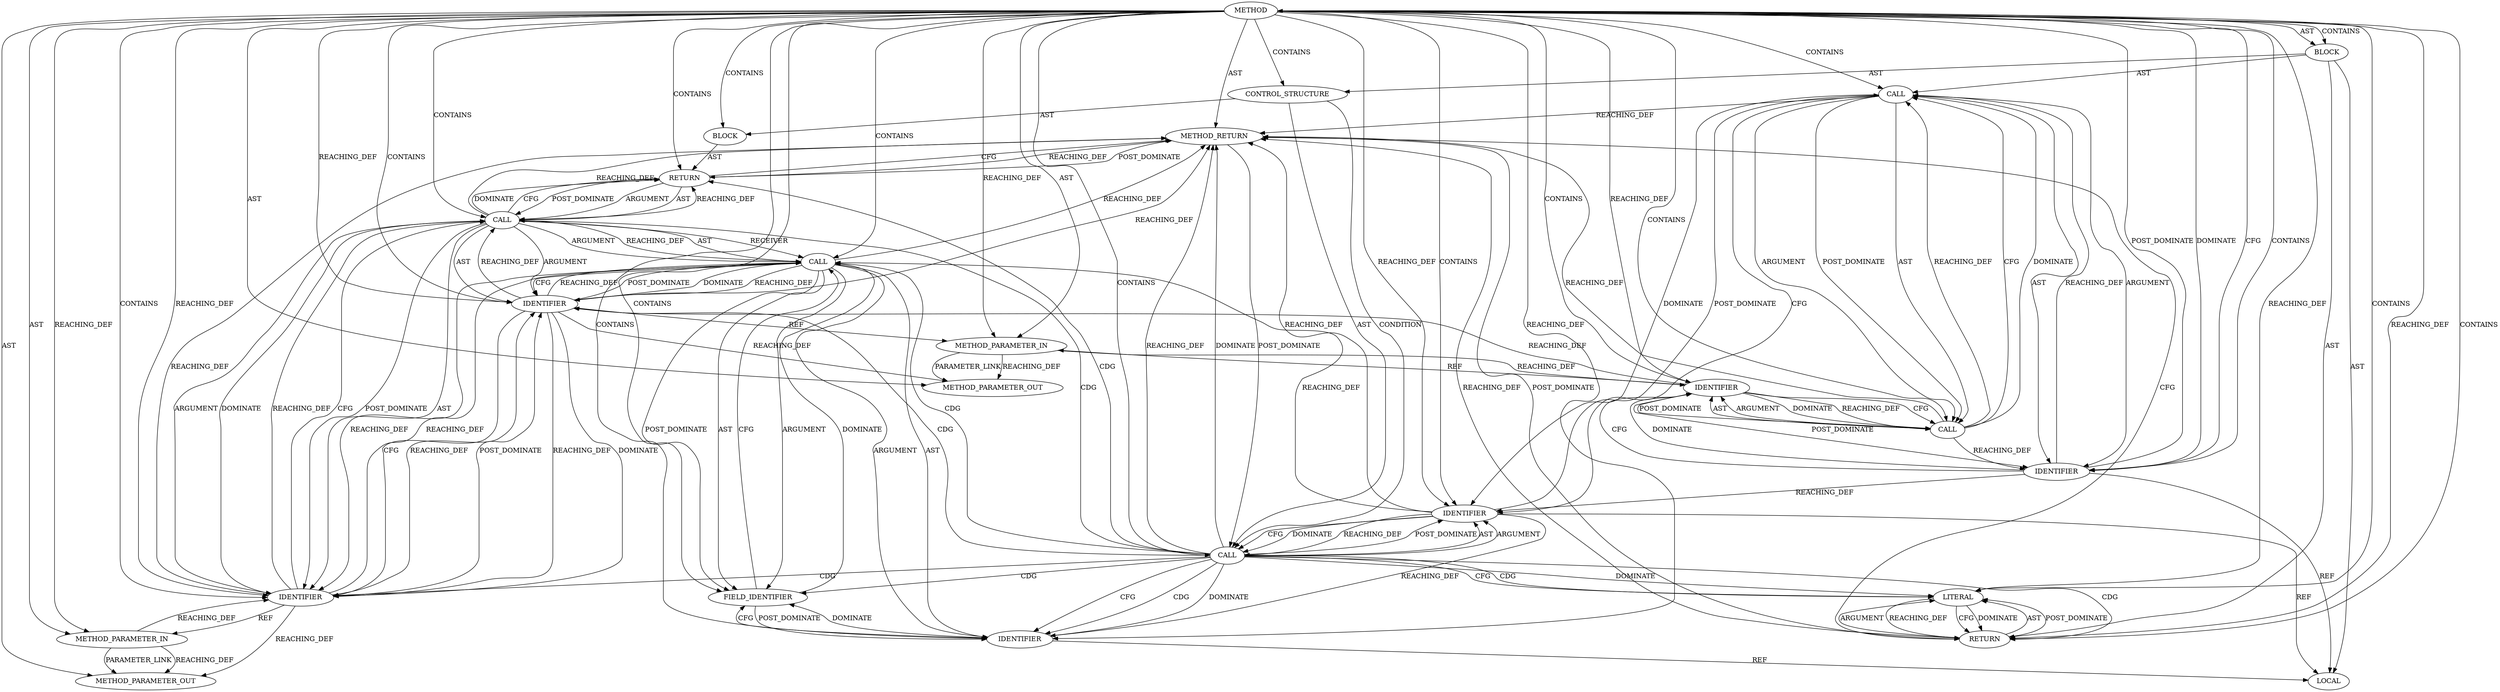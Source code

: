 digraph {
  6241 [label=METHOD COLUMN_NUMBER=1 LINE_NUMBER=228 COLUMN_NUMBER_END=1 IS_EXTERNAL=false SIGNATURE="int tls_handle_open_record (sock*,int)" NAME="tls_handle_open_record" AST_PARENT_TYPE="TYPE_DECL" AST_PARENT_FULL_NAME="tls_main.c:<global>" ORDER=96 CODE="static int tls_handle_open_record(struct sock *sk, int flags)
{
	struct tls_context *ctx = tls_get_ctx(sk);

	if (tls_is_pending_open_record(ctx))
		return ctx->push_pending_record(sk, flags);

	return 0;
}" FULL_NAME="tls_handle_open_record" LINE_NUMBER_END=236 FILENAME="tls_main.c"]
  6246 [label=CALL ORDER=2 ARGUMENT_INDEX=-1 CODE="*ctx = tls_get_ctx(sk)" COLUMN_NUMBER=21 METHOD_FULL_NAME="<operator>.assignment" LINE_NUMBER=230 TYPE_FULL_NAME="<empty>" DISPATCH_TYPE="STATIC_DISPATCH" SIGNATURE="" NAME="<operator>.assignment"]
  6262 [label=LITERAL ORDER=1 ARGUMENT_INDEX=-1 CODE="0" COLUMN_NUMBER=9 LINE_NUMBER=235 TYPE_FULL_NAME="int"]
  6263 [label=METHOD_RETURN ORDER=4 CODE="RET" COLUMN_NUMBER=1 LINE_NUMBER=228 TYPE_FULL_NAME="int" EVALUATION_STRATEGY="BY_VALUE"]
  6247 [label=IDENTIFIER ORDER=1 ARGUMENT_INDEX=1 CODE="ctx" COLUMN_NUMBER=22 LINE_NUMBER=230 TYPE_FULL_NAME="tls_context*" NAME="ctx"]
  21445 [label=METHOD_PARAMETER_OUT ORDER=2 CODE="int flags" IS_VARIADIC=false COLUMN_NUMBER=52 LINE_NUMBER=228 TYPE_FULL_NAME="int" EVALUATION_STRATEGY="BY_VALUE" INDEX=2 NAME="flags"]
  6253 [label=BLOCK ORDER=2 ARGUMENT_INDEX=-1 CODE="<empty>" COLUMN_NUMBER=3 LINE_NUMBER=233 TYPE_FULL_NAME="void"]
  6255 [label=CALL ORDER=1 ARGUMENT_INDEX=-1 CODE="ctx->push_pending_record(sk, flags)" COLUMN_NUMBER=10 METHOD_FULL_NAME="tls_context.push_pending_record" LINE_NUMBER=233 TYPE_FULL_NAME="<empty>" DISPATCH_TYPE="STATIC_DISPATCH" SIGNATURE="" NAME="push_pending_record"]
  6254 [label=RETURN ORDER=1 ARGUMENT_INDEX=1 CODE="return ctx->push_pending_record(sk, flags);" COLUMN_NUMBER=3 LINE_NUMBER=233]
  6250 [label=CONTROL_STRUCTURE CONTROL_STRUCTURE_TYPE="IF" ORDER=3 PARSER_TYPE_NAME="CASTIfStatement" ARGUMENT_INDEX=-1 CODE="if (tls_is_pending_open_record(ctx))" COLUMN_NUMBER=2 LINE_NUMBER=232]
  6251 [label=CALL ORDER=1 ARGUMENT_INDEX=-1 CODE="tls_is_pending_open_record(ctx)" COLUMN_NUMBER=6 METHOD_FULL_NAME="tls_is_pending_open_record" LINE_NUMBER=232 TYPE_FULL_NAME="<empty>" DISPATCH_TYPE="STATIC_DISPATCH" SIGNATURE="" NAME="tls_is_pending_open_record"]
  6244 [label=BLOCK ORDER=3 ARGUMENT_INDEX=-1 CODE="{
	struct tls_context *ctx = tls_get_ctx(sk);

	if (tls_is_pending_open_record(ctx))
		return ctx->push_pending_record(sk, flags);

	return 0;
}" COLUMN_NUMBER=1 LINE_NUMBER=229 TYPE_FULL_NAME="void"]
  6260 [label=IDENTIFIER ORDER=3 ARGUMENT_INDEX=2 CODE="flags" COLUMN_NUMBER=39 LINE_NUMBER=233 TYPE_FULL_NAME="int" NAME="flags"]
  6257 [label=IDENTIFIER ORDER=1 ARGUMENT_INDEX=1 CODE="ctx" COLUMN_NUMBER=10 LINE_NUMBER=233 TYPE_FULL_NAME="tls_context*" NAME="ctx"]
  6243 [label=METHOD_PARAMETER_IN ORDER=2 CODE="int flags" IS_VARIADIC=false COLUMN_NUMBER=52 LINE_NUMBER=228 TYPE_FULL_NAME="int" EVALUATION_STRATEGY="BY_VALUE" INDEX=2 NAME="flags"]
  6248 [label=CALL ORDER=2 ARGUMENT_INDEX=2 CODE="tls_get_ctx(sk)" COLUMN_NUMBER=28 METHOD_FULL_NAME="tls_get_ctx" LINE_NUMBER=230 TYPE_FULL_NAME="<empty>" DISPATCH_TYPE="STATIC_DISPATCH" SIGNATURE="" NAME="tls_get_ctx"]
  6261 [label=RETURN ORDER=4 ARGUMENT_INDEX=-1 CODE="return 0;" COLUMN_NUMBER=2 LINE_NUMBER=235]
  6249 [label=IDENTIFIER ORDER=1 ARGUMENT_INDEX=1 CODE="sk" COLUMN_NUMBER=40 LINE_NUMBER=230 TYPE_FULL_NAME="sock*" NAME="sk"]
  6252 [label=IDENTIFIER ORDER=1 ARGUMENT_INDEX=1 CODE="ctx" COLUMN_NUMBER=33 LINE_NUMBER=232 TYPE_FULL_NAME="tls_context*" NAME="ctx"]
  21444 [label=METHOD_PARAMETER_OUT ORDER=1 CODE="struct sock *sk" IS_VARIADIC=false COLUMN_NUMBER=35 LINE_NUMBER=228 TYPE_FULL_NAME="sock*" EVALUATION_STRATEGY="BY_VALUE" INDEX=1 NAME="sk"]
  6259 [label=IDENTIFIER ORDER=2 ARGUMENT_INDEX=1 CODE="sk" COLUMN_NUMBER=35 LINE_NUMBER=233 TYPE_FULL_NAME="sock*" NAME="sk"]
  6258 [label=FIELD_IDENTIFIER ORDER=2 ARGUMENT_INDEX=2 CODE="push_pending_record" COLUMN_NUMBER=10 LINE_NUMBER=233 CANONICAL_NAME="push_pending_record"]
  6245 [label=LOCAL ORDER=1 CODE="struct tls_context* ctx" COLUMN_NUMBER=21 LINE_NUMBER=230 TYPE_FULL_NAME="tls_context*" NAME="ctx"]
  6242 [label=METHOD_PARAMETER_IN ORDER=1 CODE="struct sock *sk" IS_VARIADIC=false COLUMN_NUMBER=35 LINE_NUMBER=228 TYPE_FULL_NAME="sock*" EVALUATION_STRATEGY="BY_VALUE" INDEX=1 NAME="sk"]
  6256 [label=CALL ORDER=1 ARGUMENT_INDEX=0 CODE="ctx->push_pending_record" COLUMN_NUMBER=10 METHOD_FULL_NAME="<operator>.indirectFieldAccess" LINE_NUMBER=233 TYPE_FULL_NAME="<empty>" DISPATCH_TYPE="STATIC_DISPATCH" SIGNATURE="" NAME="<operator>.indirectFieldAccess"]
  6248 -> 6263 [label=REACHING_DEF VARIABLE="tls_get_ctx(sk)"]
  6251 -> 6258 [label=CDG ]
  6246 -> 6247 [label=ARGUMENT ]
  6254 -> 6255 [label=POST_DOMINATE ]
  6256 -> 6263 [label=REACHING_DEF VARIABLE="ctx->push_pending_record"]
  6241 -> 6251 [label=CONTAINS ]
  6258 -> 6257 [label=POST_DOMINATE ]
  6254 -> 6255 [label=ARGUMENT ]
  6246 -> 6252 [label=CFG ]
  6259 -> 6260 [label=REACHING_DEF VARIABLE="sk"]
  6255 -> 6260 [label=AST ]
  6246 -> 6247 [label=AST ]
  6256 -> 6257 [label=ARGUMENT ]
  6251 -> 6260 [label=CDG ]
  6262 -> 6261 [label=REACHING_DEF VARIABLE="0"]
  6250 -> 6251 [label=CONDITION ]
  6260 -> 6256 [label=REACHING_DEF VARIABLE="flags"]
  6251 -> 6263 [label=REACHING_DEF VARIABLE="tls_is_pending_open_record(ctx)"]
  6241 -> 6252 [label=CONTAINS ]
  6244 -> 6261 [label=AST ]
  6255 -> 6259 [label=ARGUMENT ]
  6241 -> 6254 [label=CONTAINS ]
  6242 -> 21444 [label=PARAMETER_LINK ]
  6261 -> 6262 [label=AST ]
  6241 -> 6258 [label=CONTAINS ]
  6251 -> 6262 [label=DOMINATE ]
  6257 -> 6258 [label=DOMINATE ]
  6251 -> 6252 [label=POST_DOMINATE ]
  6258 -> 6256 [label=CFG ]
  6255 -> 6259 [label=AST ]
  6252 -> 6256 [label=REACHING_DEF VARIABLE="ctx"]
  6241 -> 6244 [label=CONTAINS ]
  6261 -> 6262 [label=POST_DOMINATE ]
  6255 -> 6254 [label=REACHING_DEF VARIABLE="ctx->push_pending_record(sk, flags)"]
  6247 -> 6252 [label=REACHING_DEF VARIABLE="ctx"]
  6254 -> 6263 [label=CFG ]
  6259 -> 6260 [label=DOMINATE ]
  6248 -> 6249 [label=POST_DOMINATE ]
  6259 -> 6256 [label=REACHING_DEF VARIABLE="sk"]
  6241 -> 6253 [label=CONTAINS ]
  6241 -> 6249 [label=CONTAINS ]
  6241 -> 6257 [label=CONTAINS ]
  6255 -> 6256 [label=AST ]
  6252 -> 6246 [label=POST_DOMINATE ]
  6251 -> 6262 [label=CFG ]
  6252 -> 6251 [label=CFG ]
  6249 -> 6247 [label=POST_DOMINATE ]
  6260 -> 6263 [label=REACHING_DEF VARIABLE="flags"]
  6256 -> 6260 [label=REACHING_DEF VARIABLE="ctx->push_pending_record"]
  6241 -> 6260 [label=CONTAINS ]
  6241 -> 21444 [label=AST ]
  6241 -> 6261 [label=REACHING_DEF VARIABLE=""]
  6260 -> 6255 [label=DOMINATE ]
  6259 -> 6260 [label=CFG ]
  6258 -> 6256 [label=DOMINATE ]
  6256 -> 6259 [label=CFG ]
  6251 -> 6263 [label=DOMINATE ]
  6243 -> 6260 [label=REACHING_DEF VARIABLE="flags"]
  6251 -> 6252 [label=AST ]
  6248 -> 6246 [label=REACHING_DEF VARIABLE="tls_get_ctx(sk)"]
  6260 -> 21445 [label=REACHING_DEF VARIABLE="flags"]
  6256 -> 6259 [label=DOMINATE ]
  6241 -> 6257 [label=REACHING_DEF VARIABLE=""]
  6246 -> 6252 [label=DOMINATE ]
  6241 -> 6246 [label=CONTAINS ]
  6248 -> 6247 [label=REACHING_DEF VARIABLE="tls_get_ctx(sk)"]
  6251 -> 6257 [label=CFG ]
  6241 -> 21445 [label=AST ]
  6243 -> 21445 [label=REACHING_DEF VARIABLE="flags"]
  6255 -> 6254 [label=DOMINATE ]
  6249 -> 6248 [label=CFG ]
  6241 -> 6262 [label=REACHING_DEF VARIABLE=""]
  6249 -> 6259 [label=REACHING_DEF VARIABLE="sk"]
  6251 -> 6261 [label=CDG ]
  6251 -> 6255 [label=CDG ]
  6249 -> 6248 [label=DOMINATE ]
  6241 -> 6243 [label=AST ]
  6260 -> 6255 [label=REACHING_DEF VARIABLE="flags"]
  6253 -> 6254 [label=AST ]
  6254 -> 6263 [label=REACHING_DEF VARIABLE="<RET>"]
  6250 -> 6253 [label=AST ]
  6252 -> 6251 [label=REACHING_DEF VARIABLE="ctx"]
  6241 -> 6262 [label=CONTAINS ]
  6241 -> 6248 [label=CONTAINS ]
  6246 -> 6248 [label=ARGUMENT ]
  6244 -> 6250 [label=AST ]
  6247 -> 6249 [label=CFG ]
  6241 -> 6247 [label=DOMINATE ]
  6261 -> 6262 [label=ARGUMENT ]
  6257 -> 6258 [label=CFG ]
  6256 -> 6257 [label=AST ]
  6241 -> 6247 [label=CFG ]
  6254 -> 6255 [label=AST ]
  6248 -> 6249 [label=AST ]
  6255 -> 6260 [label=ARGUMENT ]
  6248 -> 6246 [label=CFG ]
  6251 -> 6252 [label=ARGUMENT ]
  6244 -> 6245 [label=AST ]
  6249 -> 6248 [label=REACHING_DEF VARIABLE="sk"]
  6256 -> 6255 [label=REACHING_DEF VARIABLE="ctx->push_pending_record"]
  6241 -> 6259 [label=REACHING_DEF VARIABLE=""]
  6243 -> 21445 [label=PARAMETER_LINK ]
  6241 -> 6250 [label=CONTAINS ]
  6251 -> 6254 [label=CDG ]
  6261 -> 6263 [label=CFG ]
  6241 -> 6255 [label=CONTAINS ]
  6241 -> 6247 [label=CONTAINS ]
  6252 -> 6263 [label=REACHING_DEF VARIABLE="ctx"]
  6244 -> 6246 [label=AST ]
  6259 -> 6255 [label=REACHING_DEF VARIABLE="sk"]
  6263 -> 6261 [label=POST_DOMINATE ]
  6251 -> 6262 [label=CDG ]
  6251 -> 6256 [label=CDG ]
  6262 -> 6261 [label=CFG ]
  6241 -> 6252 [label=REACHING_DEF VARIABLE=""]
  6241 -> 6242 [label=AST ]
  6247 -> 6241 [label=POST_DOMINATE ]
  6255 -> 6256 [label=RECEIVER ]
  6259 -> 6242 [label=REF ]
  6246 -> 6263 [label=REACHING_DEF VARIABLE="*ctx = tls_get_ctx(sk)"]
  6263 -> 6254 [label=POST_DOMINATE ]
  6241 -> 6243 [label=REACHING_DEF VARIABLE=""]
  6241 -> 6259 [label=CONTAINS ]
  6248 -> 6249 [label=ARGUMENT ]
  6255 -> 6263 [label=REACHING_DEF VARIABLE="ctx->push_pending_record(sk, flags)"]
  6246 -> 6248 [label=POST_DOMINATE ]
  6241 -> 6244 [label=AST ]
  6251 -> 6259 [label=CDG ]
  6248 -> 6246 [label=DOMINATE ]
  6242 -> 6249 [label=REACHING_DEF VARIABLE="sk"]
  6262 -> 6261 [label=DOMINATE ]
  6251 -> 6257 [label=CDG ]
  6241 -> 6249 [label=REACHING_DEF VARIABLE=""]
  6257 -> 6245 [label=REF ]
  6259 -> 21444 [label=REACHING_DEF VARIABLE="sk"]
  6247 -> 6246 [label=REACHING_DEF VARIABLE="ctx"]
  6241 -> 6261 [label=CONTAINS ]
  6252 -> 6245 [label=REF ]
  6247 -> 6245 [label=REF ]
  6263 -> 6251 [label=POST_DOMINATE ]
  6255 -> 6260 [label=POST_DOMINATE ]
  6259 -> 6256 [label=POST_DOMINATE ]
  6246 -> 6248 [label=AST ]
  6259 -> 6263 [label=REACHING_DEF VARIABLE="sk"]
  6241 -> 6260 [label=REACHING_DEF VARIABLE=""]
  6249 -> 6242 [label=REF ]
  6256 -> 6258 [label=POST_DOMINATE ]
  6255 -> 6254 [label=CFG ]
  6242 -> 21444 [label=REACHING_DEF VARIABLE="sk"]
  6260 -> 6259 [label=REACHING_DEF VARIABLE="flags"]
  6250 -> 6251 [label=AST ]
  6255 -> 6256 [label=ARGUMENT ]
  6252 -> 6251 [label=DOMINATE ]
  6256 -> 6259 [label=REACHING_DEF VARIABLE="ctx->push_pending_record"]
  6261 -> 6263 [label=REACHING_DEF VARIABLE="<RET>"]
  6260 -> 6243 [label=REF ]
  6241 -> 6242 [label=REACHING_DEF VARIABLE=""]
  6256 -> 6258 [label=ARGUMENT ]
  6247 -> 6249 [label=DOMINATE ]
  6260 -> 6259 [label=POST_DOMINATE ]
  6256 -> 6258 [label=AST ]
  6241 -> 6256 [label=CONTAINS ]
  6241 -> 6263 [label=AST ]
  6252 -> 6257 [label=REACHING_DEF VARIABLE="ctx"]
  6260 -> 6255 [label=CFG ]
  6251 -> 6257 [label=DOMINATE ]
}
